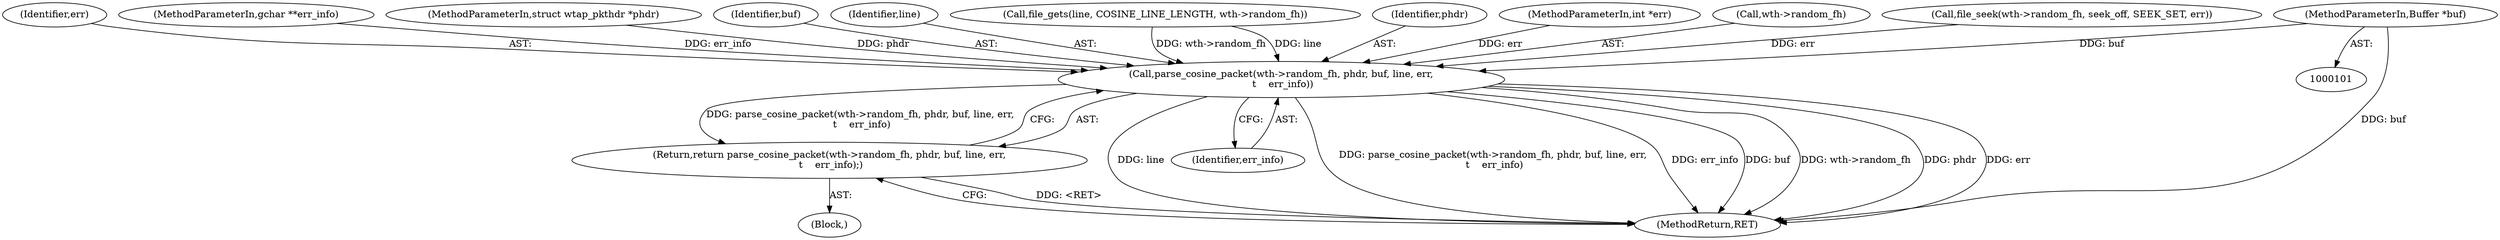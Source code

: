 digraph "0_wireshark_f5ec0afb766f19519ea9623152cca3bbe2229500_0@pointer" {
"1000105" [label="(MethodParameterIn,Buffer *buf)"];
"1000154" [label="(Call,parse_cosine_packet(wth->random_fh, phdr, buf, line, err,\n \t    err_info))"];
"1000153" [label="(Return,return parse_cosine_packet(wth->random_fh, phdr, buf, line, err,\n \t    err_info);)"];
"1000161" [label="(Identifier,err)"];
"1000107" [label="(MethodParameterIn,gchar **err_info)"];
"1000154" [label="(Call,parse_cosine_packet(wth->random_fh, phdr, buf, line, err,\n \t    err_info))"];
"1000162" [label="(Identifier,err_info)"];
"1000104" [label="(MethodParameterIn,struct wtap_pkthdr *phdr)"];
"1000159" [label="(Identifier,buf)"];
"1000105" [label="(MethodParameterIn,Buffer *buf)"];
"1000153" [label="(Return,return parse_cosine_packet(wth->random_fh, phdr, buf, line, err,\n \t    err_info);)"];
"1000160" [label="(Identifier,line)"];
"1000108" [label="(Block,)"];
"1000125" [label="(Call,file_gets(line, COSINE_LINE_LENGTH, wth->random_fh))"];
"1000158" [label="(Identifier,phdr)"];
"1000163" [label="(MethodReturn,RET)"];
"1000106" [label="(MethodParameterIn,int *err)"];
"1000155" [label="(Call,wth->random_fh)"];
"1000112" [label="(Call,file_seek(wth->random_fh, seek_off, SEEK_SET, err))"];
"1000105" -> "1000101"  [label="AST: "];
"1000105" -> "1000163"  [label="DDG: buf"];
"1000105" -> "1000154"  [label="DDG: buf"];
"1000154" -> "1000153"  [label="AST: "];
"1000154" -> "1000162"  [label="CFG: "];
"1000155" -> "1000154"  [label="AST: "];
"1000158" -> "1000154"  [label="AST: "];
"1000159" -> "1000154"  [label="AST: "];
"1000160" -> "1000154"  [label="AST: "];
"1000161" -> "1000154"  [label="AST: "];
"1000162" -> "1000154"  [label="AST: "];
"1000153" -> "1000154"  [label="CFG: "];
"1000154" -> "1000163"  [label="DDG: line"];
"1000154" -> "1000163"  [label="DDG: parse_cosine_packet(wth->random_fh, phdr, buf, line, err,\n \t    err_info)"];
"1000154" -> "1000163"  [label="DDG: err_info"];
"1000154" -> "1000163"  [label="DDG: buf"];
"1000154" -> "1000163"  [label="DDG: wth->random_fh"];
"1000154" -> "1000163"  [label="DDG: phdr"];
"1000154" -> "1000163"  [label="DDG: err"];
"1000154" -> "1000153"  [label="DDG: parse_cosine_packet(wth->random_fh, phdr, buf, line, err,\n \t    err_info)"];
"1000125" -> "1000154"  [label="DDG: wth->random_fh"];
"1000125" -> "1000154"  [label="DDG: line"];
"1000104" -> "1000154"  [label="DDG: phdr"];
"1000112" -> "1000154"  [label="DDG: err"];
"1000106" -> "1000154"  [label="DDG: err"];
"1000107" -> "1000154"  [label="DDG: err_info"];
"1000153" -> "1000108"  [label="AST: "];
"1000163" -> "1000153"  [label="CFG: "];
"1000153" -> "1000163"  [label="DDG: <RET>"];
}

